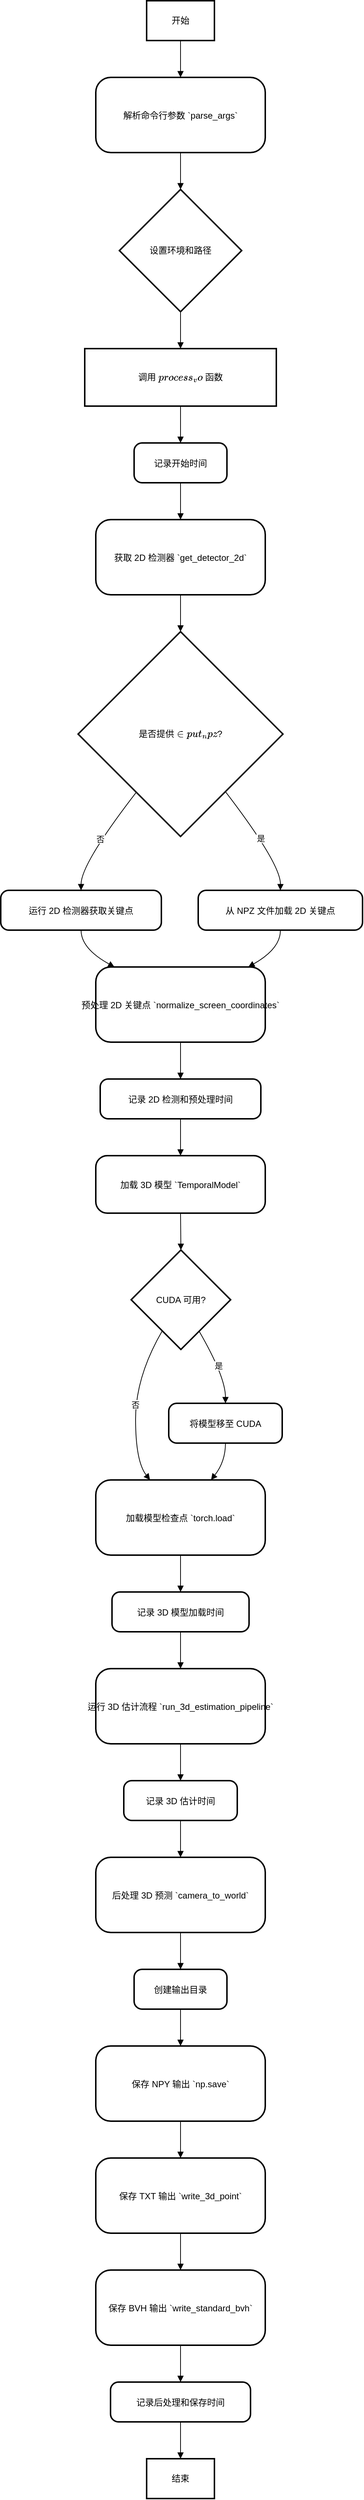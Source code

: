 <mxfile version="26.2.12">
  <diagram name="第 1 页" id="J8Wk3_4TfCrWuqvS08b0">
    <mxGraphModel dx="1428" dy="804" grid="1" gridSize="10" guides="1" tooltips="1" connect="1" arrows="1" fold="1" page="1" pageScale="1" pageWidth="827" pageHeight="1169" math="0" shadow="0">
      <root>
        <mxCell id="0" />
        <mxCell id="1" parent="0" />
        <mxCell id="4bmh01ieEDH_8RvU09yj-1" value="开始" style="whiteSpace=wrap;strokeWidth=2;" vertex="1" parent="1">
          <mxGeometry x="218" y="20" width="92" height="54" as="geometry" />
        </mxCell>
        <mxCell id="4bmh01ieEDH_8RvU09yj-2" value="解析命令行参数 `parse_args`" style="rounded=1;arcSize=20;strokeWidth=2" vertex="1" parent="1">
          <mxGeometry x="149" y="124" width="230" height="102" as="geometry" />
        </mxCell>
        <mxCell id="4bmh01ieEDH_8RvU09yj-3" value="设置环境和路径" style="rhombus;strokeWidth=2;whiteSpace=wrap;" vertex="1" parent="1">
          <mxGeometry x="181" y="276" width="166" height="166" as="geometry" />
        </mxCell>
        <mxCell id="4bmh01ieEDH_8RvU09yj-4" value="调用 `process_video` 函数" style="whiteSpace=wrap;strokeWidth=2;" vertex="1" parent="1">
          <mxGeometry x="134" y="492" width="260" height="78" as="geometry" />
        </mxCell>
        <mxCell id="4bmh01ieEDH_8RvU09yj-5" value="记录开始时间" style="rounded=1;arcSize=20;strokeWidth=2" vertex="1" parent="1">
          <mxGeometry x="201" y="620" width="126" height="54" as="geometry" />
        </mxCell>
        <mxCell id="4bmh01ieEDH_8RvU09yj-6" value="获取 2D 检测器 `get_detector_2d`" style="rounded=1;arcSize=20;strokeWidth=2" vertex="1" parent="1">
          <mxGeometry x="149" y="724" width="230" height="102" as="geometry" />
        </mxCell>
        <mxCell id="4bmh01ieEDH_8RvU09yj-7" value="是否提供 `input_npz`?" style="rhombus;strokeWidth=2;whiteSpace=wrap;" vertex="1" parent="1">
          <mxGeometry x="125" y="876" width="278" height="278" as="geometry" />
        </mxCell>
        <mxCell id="4bmh01ieEDH_8RvU09yj-8" value="运行 2D 检测器获取关键点" style="rounded=1;arcSize=20;strokeWidth=2" vertex="1" parent="1">
          <mxGeometry x="20" y="1227" width="218" height="54" as="geometry" />
        </mxCell>
        <mxCell id="4bmh01ieEDH_8RvU09yj-9" value="从 NPZ 文件加载 2D 关键点" style="rounded=1;arcSize=20;strokeWidth=2" vertex="1" parent="1">
          <mxGeometry x="288" y="1227" width="223" height="54" as="geometry" />
        </mxCell>
        <mxCell id="4bmh01ieEDH_8RvU09yj-10" value="预处理 2D 关键点 `normalize_screen_coordinates`" style="rounded=1;arcSize=20;strokeWidth=2" vertex="1" parent="1">
          <mxGeometry x="149" y="1331" width="230" height="102" as="geometry" />
        </mxCell>
        <mxCell id="4bmh01ieEDH_8RvU09yj-11" value="记录 2D 检测和预处理时间" style="rounded=1;arcSize=20;strokeWidth=2" vertex="1" parent="1">
          <mxGeometry x="155" y="1483" width="218" height="54" as="geometry" />
        </mxCell>
        <mxCell id="4bmh01ieEDH_8RvU09yj-12" value="加载 3D 模型 `TemporalModel`" style="rounded=1;arcSize=20;strokeWidth=2" vertex="1" parent="1">
          <mxGeometry x="149" y="1587" width="230" height="78" as="geometry" />
        </mxCell>
        <mxCell id="4bmh01ieEDH_8RvU09yj-13" value="CUDA 可用?" style="rhombus;strokeWidth=2;whiteSpace=wrap;" vertex="1" parent="1">
          <mxGeometry x="197" y="1715" width="135" height="135" as="geometry" />
        </mxCell>
        <mxCell id="4bmh01ieEDH_8RvU09yj-14" value="将模型移至 CUDA" style="rounded=1;arcSize=20;strokeWidth=2" vertex="1" parent="1">
          <mxGeometry x="248" y="1923" width="154" height="54" as="geometry" />
        </mxCell>
        <mxCell id="4bmh01ieEDH_8RvU09yj-15" value="加载模型检查点 `torch.load`" style="rounded=1;arcSize=20;strokeWidth=2" vertex="1" parent="1">
          <mxGeometry x="149" y="2027" width="230" height="102" as="geometry" />
        </mxCell>
        <mxCell id="4bmh01ieEDH_8RvU09yj-16" value="记录 3D 模型加载时间" style="rounded=1;arcSize=20;strokeWidth=2" vertex="1" parent="1">
          <mxGeometry x="171" y="2179" width="186" height="54" as="geometry" />
        </mxCell>
        <mxCell id="4bmh01ieEDH_8RvU09yj-17" value="运行 3D 估计流程 `run_3d_estimation_pipeline`" style="rounded=1;arcSize=20;strokeWidth=2" vertex="1" parent="1">
          <mxGeometry x="149" y="2283" width="230" height="102" as="geometry" />
        </mxCell>
        <mxCell id="4bmh01ieEDH_8RvU09yj-18" value="记录 3D 估计时间" style="rounded=1;arcSize=20;strokeWidth=2" vertex="1" parent="1">
          <mxGeometry x="187" y="2435" width="154" height="54" as="geometry" />
        </mxCell>
        <mxCell id="4bmh01ieEDH_8RvU09yj-19" value="后处理 3D 预测 `camera_to_world`" style="rounded=1;arcSize=20;strokeWidth=2" vertex="1" parent="1">
          <mxGeometry x="149" y="2539" width="230" height="102" as="geometry" />
        </mxCell>
        <mxCell id="4bmh01ieEDH_8RvU09yj-20" value="创建输出目录" style="rounded=1;arcSize=20;strokeWidth=2" vertex="1" parent="1">
          <mxGeometry x="201" y="2691" width="126" height="54" as="geometry" />
        </mxCell>
        <mxCell id="4bmh01ieEDH_8RvU09yj-21" value="保存 NPY 输出 `np.save`" style="rounded=1;arcSize=20;strokeWidth=2" vertex="1" parent="1">
          <mxGeometry x="149" y="2795" width="230" height="102" as="geometry" />
        </mxCell>
        <mxCell id="4bmh01ieEDH_8RvU09yj-22" value="保存 TXT 输出 `write_3d_point`" style="rounded=1;arcSize=20;strokeWidth=2" vertex="1" parent="1">
          <mxGeometry x="149" y="2947" width="230" height="102" as="geometry" />
        </mxCell>
        <mxCell id="4bmh01ieEDH_8RvU09yj-23" value="保存 BVH 输出 `write_standard_bvh`" style="rounded=1;arcSize=20;strokeWidth=2" vertex="1" parent="1">
          <mxGeometry x="149" y="3099" width="230" height="102" as="geometry" />
        </mxCell>
        <mxCell id="4bmh01ieEDH_8RvU09yj-24" value="记录后处理和保存时间" style="rounded=1;arcSize=20;strokeWidth=2" vertex="1" parent="1">
          <mxGeometry x="169" y="3251" width="190" height="54" as="geometry" />
        </mxCell>
        <mxCell id="4bmh01ieEDH_8RvU09yj-25" value="结束" style="whiteSpace=wrap;strokeWidth=2;" vertex="1" parent="1">
          <mxGeometry x="218" y="3355" width="92" height="54" as="geometry" />
        </mxCell>
        <mxCell id="4bmh01ieEDH_8RvU09yj-26" value="" style="curved=1;startArrow=none;endArrow=block;exitX=0.5;exitY=1;entryX=0.5;entryY=0;rounded=0;" edge="1" parent="1" source="4bmh01ieEDH_8RvU09yj-1" target="4bmh01ieEDH_8RvU09yj-2">
          <mxGeometry relative="1" as="geometry">
            <Array as="points" />
          </mxGeometry>
        </mxCell>
        <mxCell id="4bmh01ieEDH_8RvU09yj-27" value="" style="curved=1;startArrow=none;endArrow=block;exitX=0.5;exitY=1;entryX=0.5;entryY=0;rounded=0;" edge="1" parent="1" source="4bmh01ieEDH_8RvU09yj-2" target="4bmh01ieEDH_8RvU09yj-3">
          <mxGeometry relative="1" as="geometry">
            <Array as="points" />
          </mxGeometry>
        </mxCell>
        <mxCell id="4bmh01ieEDH_8RvU09yj-28" value="" style="curved=1;startArrow=none;endArrow=block;exitX=0.5;exitY=1;entryX=0.5;entryY=0;rounded=0;" edge="1" parent="1" source="4bmh01ieEDH_8RvU09yj-3" target="4bmh01ieEDH_8RvU09yj-4">
          <mxGeometry relative="1" as="geometry">
            <Array as="points" />
          </mxGeometry>
        </mxCell>
        <mxCell id="4bmh01ieEDH_8RvU09yj-29" value="" style="curved=1;startArrow=none;endArrow=block;exitX=0.5;exitY=1;entryX=0.5;entryY=0;rounded=0;" edge="1" parent="1" source="4bmh01ieEDH_8RvU09yj-4" target="4bmh01ieEDH_8RvU09yj-5">
          <mxGeometry relative="1" as="geometry">
            <Array as="points" />
          </mxGeometry>
        </mxCell>
        <mxCell id="4bmh01ieEDH_8RvU09yj-30" value="" style="curved=1;startArrow=none;endArrow=block;exitX=0.5;exitY=1;entryX=0.5;entryY=0;rounded=0;" edge="1" parent="1" source="4bmh01ieEDH_8RvU09yj-5" target="4bmh01ieEDH_8RvU09yj-6">
          <mxGeometry relative="1" as="geometry">
            <Array as="points" />
          </mxGeometry>
        </mxCell>
        <mxCell id="4bmh01ieEDH_8RvU09yj-31" value="" style="curved=1;startArrow=none;endArrow=block;exitX=0.5;exitY=1;entryX=0.5;entryY=0;rounded=0;" edge="1" parent="1" source="4bmh01ieEDH_8RvU09yj-6" target="4bmh01ieEDH_8RvU09yj-7">
          <mxGeometry relative="1" as="geometry">
            <Array as="points" />
          </mxGeometry>
        </mxCell>
        <mxCell id="4bmh01ieEDH_8RvU09yj-32" value="否" style="curved=1;startArrow=none;endArrow=block;exitX=0.12;exitY=1;entryX=0.5;entryY=0;rounded=0;" edge="1" parent="1" source="4bmh01ieEDH_8RvU09yj-7" target="4bmh01ieEDH_8RvU09yj-8">
          <mxGeometry relative="1" as="geometry">
            <Array as="points">
              <mxPoint x="129" y="1191" />
            </Array>
          </mxGeometry>
        </mxCell>
        <mxCell id="4bmh01ieEDH_8RvU09yj-33" value="是" style="curved=1;startArrow=none;endArrow=block;exitX=0.89;exitY=1;entryX=0.5;entryY=0;rounded=0;" edge="1" parent="1" source="4bmh01ieEDH_8RvU09yj-7" target="4bmh01ieEDH_8RvU09yj-9">
          <mxGeometry relative="1" as="geometry">
            <Array as="points">
              <mxPoint x="400" y="1191" />
            </Array>
          </mxGeometry>
        </mxCell>
        <mxCell id="4bmh01ieEDH_8RvU09yj-34" value="" style="curved=1;startArrow=none;endArrow=block;exitX=0.5;exitY=1;entryX=0.11;entryY=0;rounded=0;" edge="1" parent="1" source="4bmh01ieEDH_8RvU09yj-8" target="4bmh01ieEDH_8RvU09yj-10">
          <mxGeometry relative="1" as="geometry">
            <Array as="points">
              <mxPoint x="129" y="1306" />
            </Array>
          </mxGeometry>
        </mxCell>
        <mxCell id="4bmh01ieEDH_8RvU09yj-35" value="" style="curved=1;startArrow=none;endArrow=block;exitX=0.5;exitY=1;entryX=0.9;entryY=0;rounded=0;" edge="1" parent="1" source="4bmh01ieEDH_8RvU09yj-9" target="4bmh01ieEDH_8RvU09yj-10">
          <mxGeometry relative="1" as="geometry">
            <Array as="points">
              <mxPoint x="400" y="1306" />
            </Array>
          </mxGeometry>
        </mxCell>
        <mxCell id="4bmh01ieEDH_8RvU09yj-36" value="" style="curved=1;startArrow=none;endArrow=block;exitX=0.5;exitY=1;entryX=0.5;entryY=0;rounded=0;" edge="1" parent="1" source="4bmh01ieEDH_8RvU09yj-10" target="4bmh01ieEDH_8RvU09yj-11">
          <mxGeometry relative="1" as="geometry">
            <Array as="points" />
          </mxGeometry>
        </mxCell>
        <mxCell id="4bmh01ieEDH_8RvU09yj-37" value="" style="curved=1;startArrow=none;endArrow=block;exitX=0.5;exitY=1;entryX=0.5;entryY=0;rounded=0;" edge="1" parent="1" source="4bmh01ieEDH_8RvU09yj-11" target="4bmh01ieEDH_8RvU09yj-12">
          <mxGeometry relative="1" as="geometry">
            <Array as="points" />
          </mxGeometry>
        </mxCell>
        <mxCell id="4bmh01ieEDH_8RvU09yj-38" value="" style="curved=1;startArrow=none;endArrow=block;exitX=0.5;exitY=1;entryX=0.5;entryY=0;rounded=0;" edge="1" parent="1" source="4bmh01ieEDH_8RvU09yj-12" target="4bmh01ieEDH_8RvU09yj-13">
          <mxGeometry relative="1" as="geometry">
            <Array as="points" />
          </mxGeometry>
        </mxCell>
        <mxCell id="4bmh01ieEDH_8RvU09yj-39" value="是" style="curved=1;startArrow=none;endArrow=block;exitX=0.79;exitY=1;entryX=0.5;entryY=0;rounded=0;" edge="1" parent="1" source="4bmh01ieEDH_8RvU09yj-13" target="4bmh01ieEDH_8RvU09yj-14">
          <mxGeometry relative="1" as="geometry">
            <Array as="points">
              <mxPoint x="325" y="1887" />
            </Array>
          </mxGeometry>
        </mxCell>
        <mxCell id="4bmh01ieEDH_8RvU09yj-40" value="否" style="curved=1;startArrow=none;endArrow=block;exitX=0.2;exitY=1;entryX=0.32;entryY=0;rounded=0;" edge="1" parent="1" source="4bmh01ieEDH_8RvU09yj-13" target="4bmh01ieEDH_8RvU09yj-15">
          <mxGeometry relative="1" as="geometry">
            <Array as="points">
              <mxPoint x="203" y="1887" />
              <mxPoint x="203" y="2002" />
            </Array>
          </mxGeometry>
        </mxCell>
        <mxCell id="4bmh01ieEDH_8RvU09yj-41" value="" style="curved=1;startArrow=none;endArrow=block;exitX=0.5;exitY=1;entryX=0.68;entryY=0;rounded=0;" edge="1" parent="1" source="4bmh01ieEDH_8RvU09yj-14" target="4bmh01ieEDH_8RvU09yj-15">
          <mxGeometry relative="1" as="geometry">
            <Array as="points">
              <mxPoint x="325" y="2002" />
            </Array>
          </mxGeometry>
        </mxCell>
        <mxCell id="4bmh01ieEDH_8RvU09yj-42" value="" style="curved=1;startArrow=none;endArrow=block;exitX=0.5;exitY=1;entryX=0.5;entryY=0;rounded=0;" edge="1" parent="1" source="4bmh01ieEDH_8RvU09yj-15" target="4bmh01ieEDH_8RvU09yj-16">
          <mxGeometry relative="1" as="geometry">
            <Array as="points" />
          </mxGeometry>
        </mxCell>
        <mxCell id="4bmh01ieEDH_8RvU09yj-43" value="" style="curved=1;startArrow=none;endArrow=block;exitX=0.5;exitY=1;entryX=0.5;entryY=0;rounded=0;" edge="1" parent="1" source="4bmh01ieEDH_8RvU09yj-16" target="4bmh01ieEDH_8RvU09yj-17">
          <mxGeometry relative="1" as="geometry">
            <Array as="points" />
          </mxGeometry>
        </mxCell>
        <mxCell id="4bmh01ieEDH_8RvU09yj-44" value="" style="curved=1;startArrow=none;endArrow=block;exitX=0.5;exitY=1;entryX=0.5;entryY=0;rounded=0;" edge="1" parent="1" source="4bmh01ieEDH_8RvU09yj-17" target="4bmh01ieEDH_8RvU09yj-18">
          <mxGeometry relative="1" as="geometry">
            <Array as="points" />
          </mxGeometry>
        </mxCell>
        <mxCell id="4bmh01ieEDH_8RvU09yj-45" value="" style="curved=1;startArrow=none;endArrow=block;exitX=0.5;exitY=1;entryX=0.5;entryY=0;rounded=0;" edge="1" parent="1" source="4bmh01ieEDH_8RvU09yj-18" target="4bmh01ieEDH_8RvU09yj-19">
          <mxGeometry relative="1" as="geometry">
            <Array as="points" />
          </mxGeometry>
        </mxCell>
        <mxCell id="4bmh01ieEDH_8RvU09yj-46" value="" style="curved=1;startArrow=none;endArrow=block;exitX=0.5;exitY=1;entryX=0.5;entryY=0;rounded=0;" edge="1" parent="1" source="4bmh01ieEDH_8RvU09yj-19" target="4bmh01ieEDH_8RvU09yj-20">
          <mxGeometry relative="1" as="geometry">
            <Array as="points" />
          </mxGeometry>
        </mxCell>
        <mxCell id="4bmh01ieEDH_8RvU09yj-47" value="" style="curved=1;startArrow=none;endArrow=block;exitX=0.5;exitY=1;entryX=0.5;entryY=0;rounded=0;" edge="1" parent="1" source="4bmh01ieEDH_8RvU09yj-20" target="4bmh01ieEDH_8RvU09yj-21">
          <mxGeometry relative="1" as="geometry">
            <Array as="points" />
          </mxGeometry>
        </mxCell>
        <mxCell id="4bmh01ieEDH_8RvU09yj-48" value="" style="curved=1;startArrow=none;endArrow=block;exitX=0.5;exitY=1;entryX=0.5;entryY=0;rounded=0;" edge="1" parent="1" source="4bmh01ieEDH_8RvU09yj-21" target="4bmh01ieEDH_8RvU09yj-22">
          <mxGeometry relative="1" as="geometry">
            <Array as="points" />
          </mxGeometry>
        </mxCell>
        <mxCell id="4bmh01ieEDH_8RvU09yj-49" value="" style="curved=1;startArrow=none;endArrow=block;exitX=0.5;exitY=1;entryX=0.5;entryY=0;rounded=0;" edge="1" parent="1" source="4bmh01ieEDH_8RvU09yj-22" target="4bmh01ieEDH_8RvU09yj-23">
          <mxGeometry relative="1" as="geometry">
            <Array as="points" />
          </mxGeometry>
        </mxCell>
        <mxCell id="4bmh01ieEDH_8RvU09yj-50" value="" style="curved=1;startArrow=none;endArrow=block;exitX=0.5;exitY=1;entryX=0.5;entryY=0;rounded=0;" edge="1" parent="1" source="4bmh01ieEDH_8RvU09yj-23" target="4bmh01ieEDH_8RvU09yj-24">
          <mxGeometry relative="1" as="geometry">
            <Array as="points" />
          </mxGeometry>
        </mxCell>
        <mxCell id="4bmh01ieEDH_8RvU09yj-51" value="" style="curved=1;startArrow=none;endArrow=block;exitX=0.5;exitY=1;entryX=0.5;entryY=0;rounded=0;" edge="1" parent="1" source="4bmh01ieEDH_8RvU09yj-24" target="4bmh01ieEDH_8RvU09yj-25">
          <mxGeometry relative="1" as="geometry">
            <Array as="points" />
          </mxGeometry>
        </mxCell>
      </root>
    </mxGraphModel>
  </diagram>
</mxfile>
